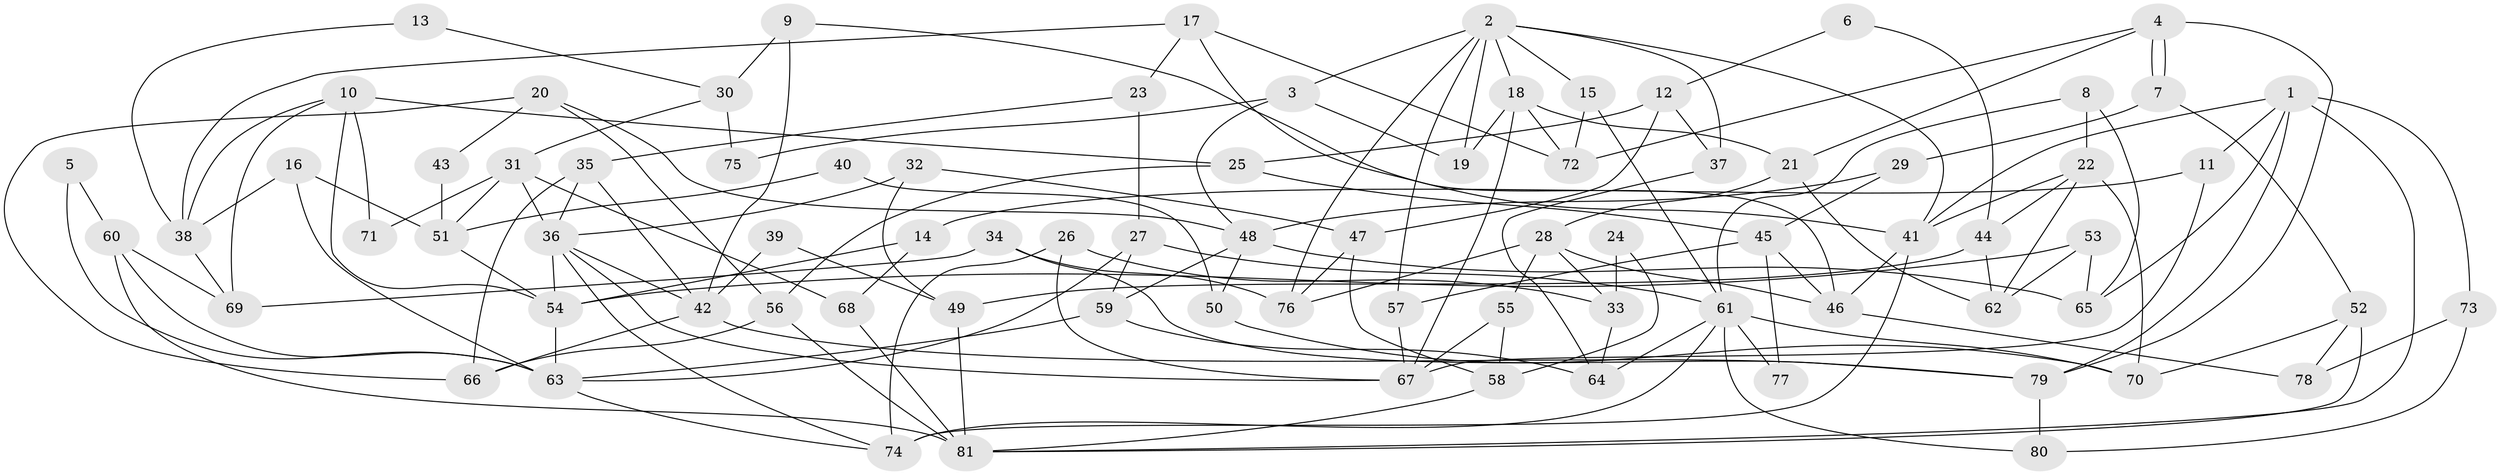 // Generated by graph-tools (version 1.1) at 2025/50/03/09/25 03:50:10]
// undirected, 81 vertices, 162 edges
graph export_dot {
graph [start="1"]
  node [color=gray90,style=filled];
  1;
  2;
  3;
  4;
  5;
  6;
  7;
  8;
  9;
  10;
  11;
  12;
  13;
  14;
  15;
  16;
  17;
  18;
  19;
  20;
  21;
  22;
  23;
  24;
  25;
  26;
  27;
  28;
  29;
  30;
  31;
  32;
  33;
  34;
  35;
  36;
  37;
  38;
  39;
  40;
  41;
  42;
  43;
  44;
  45;
  46;
  47;
  48;
  49;
  50;
  51;
  52;
  53;
  54;
  55;
  56;
  57;
  58;
  59;
  60;
  61;
  62;
  63;
  64;
  65;
  66;
  67;
  68;
  69;
  70;
  71;
  72;
  73;
  74;
  75;
  76;
  77;
  78;
  79;
  80;
  81;
  1 -- 41;
  1 -- 79;
  1 -- 11;
  1 -- 65;
  1 -- 73;
  1 -- 81;
  2 -- 41;
  2 -- 15;
  2 -- 3;
  2 -- 18;
  2 -- 19;
  2 -- 37;
  2 -- 57;
  2 -- 76;
  3 -- 19;
  3 -- 48;
  3 -- 75;
  4 -- 7;
  4 -- 7;
  4 -- 79;
  4 -- 21;
  4 -- 72;
  5 -- 60;
  5 -- 63;
  6 -- 44;
  6 -- 12;
  7 -- 29;
  7 -- 52;
  8 -- 61;
  8 -- 22;
  8 -- 65;
  9 -- 42;
  9 -- 41;
  9 -- 30;
  10 -- 38;
  10 -- 25;
  10 -- 54;
  10 -- 69;
  10 -- 71;
  11 -- 67;
  11 -- 14;
  12 -- 37;
  12 -- 25;
  12 -- 47;
  13 -- 30;
  13 -- 38;
  14 -- 54;
  14 -- 68;
  15 -- 61;
  15 -- 72;
  16 -- 51;
  16 -- 63;
  16 -- 38;
  17 -- 38;
  17 -- 72;
  17 -- 23;
  17 -- 46;
  18 -- 67;
  18 -- 19;
  18 -- 21;
  18 -- 72;
  20 -- 66;
  20 -- 48;
  20 -- 43;
  20 -- 56;
  21 -- 28;
  21 -- 62;
  22 -- 44;
  22 -- 41;
  22 -- 62;
  22 -- 70;
  23 -- 27;
  23 -- 35;
  24 -- 33;
  24 -- 58;
  25 -- 45;
  25 -- 56;
  26 -- 74;
  26 -- 67;
  26 -- 33;
  27 -- 59;
  27 -- 63;
  27 -- 61;
  28 -- 76;
  28 -- 33;
  28 -- 46;
  28 -- 55;
  29 -- 45;
  29 -- 48;
  30 -- 31;
  30 -- 75;
  31 -- 36;
  31 -- 68;
  31 -- 51;
  31 -- 71;
  32 -- 47;
  32 -- 36;
  32 -- 49;
  33 -- 64;
  34 -- 69;
  34 -- 79;
  34 -- 76;
  35 -- 42;
  35 -- 36;
  35 -- 66;
  36 -- 54;
  36 -- 42;
  36 -- 67;
  36 -- 74;
  37 -- 64;
  38 -- 69;
  39 -- 49;
  39 -- 42;
  40 -- 50;
  40 -- 51;
  41 -- 74;
  41 -- 46;
  42 -- 66;
  42 -- 79;
  43 -- 51;
  44 -- 62;
  44 -- 49;
  45 -- 57;
  45 -- 46;
  45 -- 77;
  46 -- 78;
  47 -- 76;
  47 -- 58;
  48 -- 65;
  48 -- 50;
  48 -- 59;
  49 -- 81;
  50 -- 70;
  51 -- 54;
  52 -- 70;
  52 -- 78;
  52 -- 81;
  53 -- 65;
  53 -- 62;
  53 -- 54;
  54 -- 63;
  55 -- 58;
  55 -- 67;
  56 -- 81;
  56 -- 66;
  57 -- 67;
  58 -- 81;
  59 -- 64;
  59 -- 63;
  60 -- 63;
  60 -- 81;
  60 -- 69;
  61 -- 74;
  61 -- 64;
  61 -- 70;
  61 -- 77;
  61 -- 80;
  63 -- 74;
  68 -- 81;
  73 -- 78;
  73 -- 80;
  79 -- 80;
}
